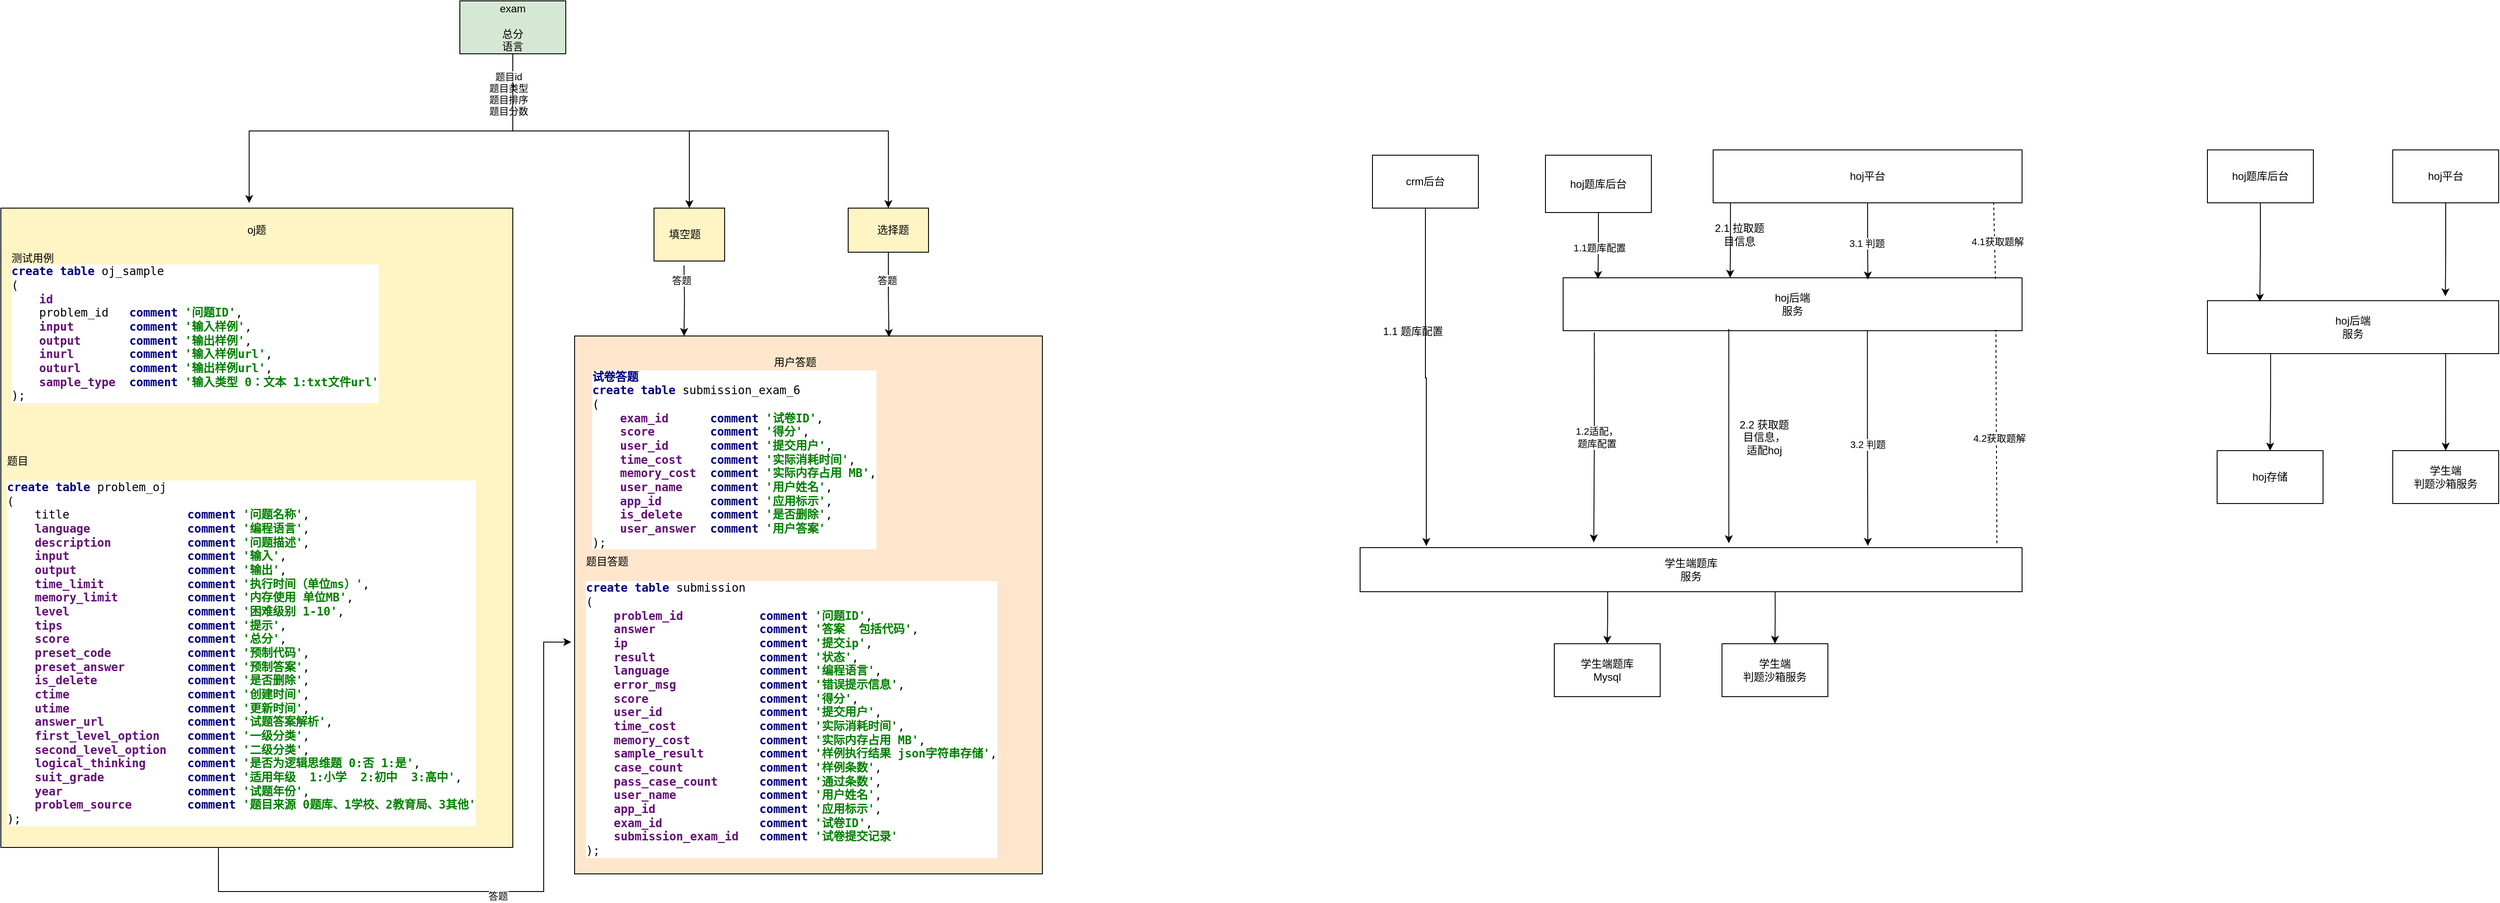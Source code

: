 <mxfile version="24.1.0" type="github">
  <diagram name="第 1 页" id="FuL7fIm7VwNtuR7pSenR">
    <mxGraphModel dx="1434" dy="1925" grid="1" gridSize="10" guides="1" tooltips="1" connect="1" arrows="1" fold="1" page="1" pageScale="1" pageWidth="827" pageHeight="1169" math="0" shadow="0">
      <root>
        <mxCell id="0" />
        <mxCell id="1" parent="0" />
        <mxCell id="yxHjGUX9_2zawr6rAn5c-2" value="" style="rounded=0;whiteSpace=wrap;html=1;fillColor=#FFF4C3;" parent="1" vertex="1">
          <mxGeometry x="1060" y="115" width="91" height="50" as="geometry" />
        </mxCell>
        <mxCell id="yxHjGUX9_2zawr6rAn5c-3" value="" style="rounded=0;whiteSpace=wrap;html=1;fillColor=#FFF4C3;" parent="1" vertex="1">
          <mxGeometry x="840" y="115" width="80" height="60" as="geometry" />
        </mxCell>
        <mxCell id="yxHjGUX9_2zawr6rAn5c-4" value="" style="rounded=0;whiteSpace=wrap;html=1;fillColor=#FFF4C3;" parent="1" vertex="1">
          <mxGeometry x="100" y="115" width="580" height="725" as="geometry" />
        </mxCell>
        <mxCell id="yxHjGUX9_2zawr6rAn5c-5" value="oj题" style="text;html=1;align=center;verticalAlign=middle;whiteSpace=wrap;rounded=0;" parent="1" vertex="1">
          <mxGeometry x="360" y="125" width="60" height="30" as="geometry" />
        </mxCell>
        <mxCell id="yxHjGUX9_2zawr6rAn5c-11" value="选择题" style="text;html=1;align=center;verticalAlign=middle;whiteSpace=wrap;rounded=0;" parent="1" vertex="1">
          <mxGeometry x="1081" y="125" width="60" height="30" as="geometry" />
        </mxCell>
        <mxCell id="yxHjGUX9_2zawr6rAn5c-12" value="填空题" style="text;html=1;align=center;verticalAlign=middle;whiteSpace=wrap;rounded=0;" parent="1" vertex="1">
          <mxGeometry x="840" y="130" width="70" height="30" as="geometry" />
        </mxCell>
        <mxCell id="yxHjGUX9_2zawr6rAn5c-22" style="edgeStyle=orthogonalEdgeStyle;rounded=0;orthogonalLoop=1;jettySize=auto;html=1;exitX=0.5;exitY=1;exitDx=0;exitDy=0;" parent="1" source="yxHjGUX9_2zawr6rAn5c-12" target="yxHjGUX9_2zawr6rAn5c-12" edge="1">
          <mxGeometry relative="1" as="geometry" />
        </mxCell>
        <mxCell id="yxHjGUX9_2zawr6rAn5c-23" value="测试用例&lt;div&gt;&lt;div style=&quot;background-color: rgb(255, 255, 255); font-family: &amp;quot;JetBrains Mono&amp;quot;, monospace; font-size: 9.8pt; white-space: pre;&quot;&gt;&lt;span style=&quot;color:#000080;font-weight:bold;&quot;&gt;create table &lt;/span&gt;oj_sample&lt;br&gt;(&lt;br&gt;    &lt;span style=&quot;color:#660e7a;font-weight:bold;&quot;&gt;id&lt;br&gt;&lt;/span&gt;&lt;span style=&quot;color:#660e7a;font-weight:bold;&quot;&gt;    &lt;/span&gt;problem_id   &lt;span style=&quot;color:#000080;font-weight:bold;&quot;&gt;comment &lt;/span&gt;&lt;span style=&quot;color:#008000;font-weight:bold;&quot;&gt;&#39;&lt;/span&gt;&lt;span style=&quot;color:#008000;font-weight:bold;font-family:&#39;Menlo-Regular&#39;,monospace;&quot;&gt;问题&lt;/span&gt;&lt;span style=&quot;color:#008000;font-weight:bold;&quot;&gt;ID&#39;&lt;/span&gt;,&lt;br&gt;    &lt;span style=&quot;color:#660e7a;font-weight:bold;&quot;&gt;input        &lt;/span&gt;&lt;span style=&quot;color:#000080;font-weight:bold;&quot;&gt;comment &lt;/span&gt;&lt;span style=&quot;color:#008000;font-weight:bold;&quot;&gt;&#39;&lt;/span&gt;&lt;span style=&quot;color:#008000;font-weight:bold;font-family:&#39;Menlo-Regular&#39;,monospace;&quot;&gt;输入样例&lt;/span&gt;&lt;span style=&quot;color:#008000;font-weight:bold;&quot;&gt;&#39;&lt;/span&gt;,&lt;br&gt;    &lt;span style=&quot;color:#660e7a;font-weight:bold;&quot;&gt;output       &lt;/span&gt;&lt;span style=&quot;color:#000080;font-weight:bold;&quot;&gt;comment &lt;/span&gt;&lt;span style=&quot;color:#008000;font-weight:bold;&quot;&gt;&#39;&lt;/span&gt;&lt;span style=&quot;color:#008000;font-weight:bold;font-family:&#39;Menlo-Regular&#39;,monospace;&quot;&gt;输出样例&lt;/span&gt;&lt;span style=&quot;color:#008000;font-weight:bold;&quot;&gt;&#39;&lt;/span&gt;,&lt;br&gt;    &lt;span style=&quot;color:#660e7a;font-weight:bold;&quot;&gt;inurl        &lt;/span&gt;&lt;span style=&quot;color:#000080;font-weight:bold;&quot;&gt;comment &lt;/span&gt;&lt;span style=&quot;color:#008000;font-weight:bold;&quot;&gt;&#39;&lt;/span&gt;&lt;span style=&quot;color:#008000;font-weight:bold;font-family:&#39;Menlo-Regular&#39;,monospace;&quot;&gt;输入样例&lt;/span&gt;&lt;span style=&quot;color:#008000;font-weight:bold;&quot;&gt;url&#39;&lt;/span&gt;,&lt;br&gt;    &lt;span style=&quot;color:#660e7a;font-weight:bold;&quot;&gt;outurl       &lt;/span&gt;&lt;span style=&quot;color:#000080;font-weight:bold;&quot;&gt;comment &lt;/span&gt;&lt;span style=&quot;color:#008000;font-weight:bold;&quot;&gt;&#39;&lt;/span&gt;&lt;span style=&quot;color:#008000;font-weight:bold;font-family:&#39;Menlo-Regular&#39;,monospace;&quot;&gt;输出样例&lt;/span&gt;&lt;span style=&quot;color:#008000;font-weight:bold;&quot;&gt;url&#39;&lt;/span&gt;,&lt;br&gt;    &lt;span style=&quot;color:#660e7a;font-weight:bold;&quot;&gt;sample_type  &lt;/span&gt;&lt;span style=&quot;color:#000080;font-weight:bold;&quot;&gt;comment &lt;/span&gt;&lt;span style=&quot;color:#008000;font-weight:bold;&quot;&gt;&#39;&lt;/span&gt;&lt;span style=&quot;color:#008000;font-weight:bold;font-family:&#39;Menlo-Regular&#39;,monospace;&quot;&gt;输入类型&lt;/span&gt;&lt;span style=&quot;color:#008000;font-weight:bold;&quot;&gt; 0&lt;/span&gt;&lt;span style=&quot;color:#008000;font-weight:bold;font-family:&#39;Menlo-Regular&#39;,monospace;&quot;&gt;：文本&lt;/span&gt;&lt;span style=&quot;color:#008000;font-weight:bold;&quot;&gt; 1:txt&lt;/span&gt;&lt;span style=&quot;color:#008000;font-weight:bold;font-family:&#39;Menlo-Regular&#39;,monospace;&quot;&gt;文件&lt;/span&gt;&lt;span style=&quot;color:#008000;font-weight:bold;&quot;&gt;url&#39;&lt;br&gt;&lt;/span&gt;);&lt;/div&gt;&lt;/div&gt;" style="text;html=1;align=left;verticalAlign=middle;whiteSpace=wrap;rounded=0;fillColor=#FFF4C3;" parent="1" vertex="1">
          <mxGeometry x="110" y="155" width="417.5" height="190" as="geometry" />
        </mxCell>
        <mxCell id="yxHjGUX9_2zawr6rAn5c-26" value="题目&lt;div&gt;&lt;br&gt;&lt;/div&gt;&lt;div&gt;&lt;div style=&quot;background-color: rgb(255, 255, 255); font-family: &amp;quot;JetBrains Mono&amp;quot;, monospace; font-size: 9.8pt; white-space: pre;&quot;&gt;&lt;span style=&quot;color:#000080;font-weight:bold;&quot;&gt;create table &lt;/span&gt;problem_oj&lt;br&gt;(&lt;br&gt;&lt;span style=&quot;color:#660e7a;font-weight:bold;&quot;&gt;    &lt;/span&gt;title                 &lt;span style=&quot;color:#000080;font-weight:bold;&quot;&gt;comment &lt;/span&gt;&lt;span style=&quot;color:#008000;font-weight:bold;&quot;&gt;&#39;&lt;/span&gt;&lt;span style=&quot;color:#008000;font-weight:bold;font-family:&#39;Menlo-Regular&#39;,monospace;&quot;&gt;问题名称&lt;/span&gt;&lt;span style=&quot;color:#008000;font-weight:bold;&quot;&gt;&#39;&lt;/span&gt;,&lt;br&gt;    &lt;span style=&quot;color:#660e7a;font-weight:bold;&quot;&gt;language              &lt;/span&gt;&lt;span style=&quot;color:#000080;font-weight:bold;&quot;&gt;comment &lt;/span&gt;&lt;span style=&quot;color:#008000;font-weight:bold;&quot;&gt;&#39;&lt;/span&gt;&lt;span style=&quot;color:#008000;font-weight:bold;font-family:&#39;Menlo-Regular&#39;,monospace;&quot;&gt;编程语言&lt;/span&gt;&lt;span style=&quot;color:#008000;font-weight:bold;&quot;&gt;&#39;&lt;/span&gt;,&lt;br&gt;    &lt;span style=&quot;color:#660e7a;font-weight:bold;&quot;&gt;description           &lt;/span&gt;&lt;span style=&quot;color:#000080;font-weight:bold;&quot;&gt;comment &lt;/span&gt;&lt;span style=&quot;color:#008000;font-weight:bold;&quot;&gt;&#39;&lt;/span&gt;&lt;span style=&quot;color:#008000;font-weight:bold;font-family:&#39;Menlo-Regular&#39;,monospace;&quot;&gt;问题描述&lt;/span&gt;&lt;span style=&quot;color:#008000;font-weight:bold;&quot;&gt;&#39;&lt;/span&gt;,&lt;br&gt;    &lt;span style=&quot;color:#660e7a;font-weight:bold;&quot;&gt;input                 &lt;/span&gt;&lt;span style=&quot;color:#000080;font-weight:bold;&quot;&gt;comment &lt;/span&gt;&lt;span style=&quot;color:#008000;font-weight:bold;&quot;&gt;&#39;&lt;/span&gt;&lt;span style=&quot;color:#008000;font-weight:bold;font-family:&#39;Menlo-Regular&#39;,monospace;&quot;&gt;输入&lt;/span&gt;&lt;span style=&quot;color:#008000;font-weight:bold;&quot;&gt;&#39;&lt;/span&gt;,&lt;br&gt;    &lt;span style=&quot;color:#660e7a;font-weight:bold;&quot;&gt;output                &lt;/span&gt;&lt;span style=&quot;color:#000080;font-weight:bold;&quot;&gt;comment &lt;/span&gt;&lt;span style=&quot;color:#008000;font-weight:bold;&quot;&gt;&#39;&lt;/span&gt;&lt;span style=&quot;color:#008000;font-weight:bold;font-family:&#39;Menlo-Regular&#39;,monospace;&quot;&gt;输出&lt;/span&gt;&lt;span style=&quot;color:#008000;font-weight:bold;&quot;&gt;&#39;&lt;/span&gt;,&lt;br&gt;    &lt;span style=&quot;color:#660e7a;font-weight:bold;&quot;&gt;time_limit            &lt;/span&gt;&lt;span style=&quot;color:#000080;font-weight:bold;&quot;&gt;comment &lt;/span&gt;&lt;span style=&quot;color:#008000;font-weight:bold;&quot;&gt;&#39;&lt;/span&gt;&lt;span style=&quot;color:#008000;font-weight:bold;font-family:&#39;Menlo-Regular&#39;,monospace;&quot;&gt;执行时间（单位&lt;/span&gt;&lt;span style=&quot;color:#008000;font-weight:bold;&quot;&gt;ms&lt;/span&gt;&lt;span style=&quot;color:#008000;font-weight:bold;font-family:&#39;Menlo-Regular&#39;,monospace;&quot;&gt;）&lt;/span&gt;&lt;span style=&quot;color:#008000;font-weight:bold;&quot;&gt;&#39;&lt;/span&gt;,&lt;br&gt;    &lt;span style=&quot;color:#660e7a;font-weight:bold;&quot;&gt;memory_limit          &lt;/span&gt;&lt;span style=&quot;color:#000080;font-weight:bold;&quot;&gt;comment &lt;/span&gt;&lt;span style=&quot;color:#008000;font-weight:bold;&quot;&gt;&#39;&lt;/span&gt;&lt;span style=&quot;color:#008000;font-weight:bold;font-family:&#39;Menlo-Regular&#39;,monospace;&quot;&gt;内存使用 单位&lt;/span&gt;&lt;span style=&quot;color:#008000;font-weight:bold;&quot;&gt;MB&#39;&lt;/span&gt;,&lt;br&gt;    &lt;span style=&quot;color:#660e7a;font-weight:bold;&quot;&gt;level                 &lt;/span&gt;&lt;span style=&quot;color:#000080;font-weight:bold;&quot;&gt;comment &lt;/span&gt;&lt;span style=&quot;color:#008000;font-weight:bold;&quot;&gt;&#39;&lt;/span&gt;&lt;span style=&quot;color:#008000;font-weight:bold;font-family:&#39;Menlo-Regular&#39;,monospace;&quot;&gt;困难级别&lt;/span&gt;&lt;span style=&quot;color:#008000;font-weight:bold;&quot;&gt; 1-10&#39;&lt;/span&gt;,&lt;br&gt;    &lt;span style=&quot;color:#660e7a;font-weight:bold;&quot;&gt;tips                  &lt;/span&gt;&lt;span style=&quot;color:#000080;font-weight:bold;&quot;&gt;comment &lt;/span&gt;&lt;span style=&quot;color:#008000;font-weight:bold;&quot;&gt;&#39;&lt;/span&gt;&lt;span style=&quot;color:#008000;font-weight:bold;font-family:&#39;Menlo-Regular&#39;,monospace;&quot;&gt;提示&lt;/span&gt;&lt;span style=&quot;color:#008000;font-weight:bold;&quot;&gt;&#39;&lt;/span&gt;,&lt;br&gt;    &lt;span style=&quot;color:#660e7a;font-weight:bold;&quot;&gt;score                 &lt;/span&gt;&lt;span style=&quot;color:#000080;font-weight:bold;&quot;&gt;comment &lt;/span&gt;&lt;span style=&quot;color:#008000;font-weight:bold;&quot;&gt;&#39;&lt;/span&gt;&lt;span style=&quot;color:#008000;font-weight:bold;font-family:&#39;Menlo-Regular&#39;,monospace;&quot;&gt;总分&lt;/span&gt;&lt;span style=&quot;color:#008000;font-weight:bold;&quot;&gt;&#39;&lt;/span&gt;,&lt;br&gt;    &lt;span style=&quot;color:#660e7a;font-weight:bold;&quot;&gt;preset_code           &lt;/span&gt;&lt;span style=&quot;color:#000080;font-weight:bold;&quot;&gt;comment &lt;/span&gt;&lt;span style=&quot;color:#008000;font-weight:bold;&quot;&gt;&#39;&lt;/span&gt;&lt;span style=&quot;color:#008000;font-weight:bold;font-family:&#39;Menlo-Regular&#39;,monospace;&quot;&gt;预制代码&lt;/span&gt;&lt;span style=&quot;color:#008000;font-weight:bold;&quot;&gt;&#39;&lt;/span&gt;,&lt;br&gt;    &lt;span style=&quot;color:#660e7a;font-weight:bold;&quot;&gt;preset_answer         &lt;/span&gt;&lt;span style=&quot;color:#000080;font-weight:bold;&quot;&gt;comment &lt;/span&gt;&lt;span style=&quot;color:#008000;font-weight:bold;&quot;&gt;&#39;&lt;/span&gt;&lt;span style=&quot;color:#008000;font-weight:bold;font-family:&#39;Menlo-Regular&#39;,monospace;&quot;&gt;预制答案&lt;/span&gt;&lt;span style=&quot;color:#008000;font-weight:bold;&quot;&gt;&#39;&lt;/span&gt;,&lt;br&gt;    &lt;span style=&quot;color:#660e7a;font-weight:bold;&quot;&gt;is_delete             &lt;/span&gt;&lt;span style=&quot;color:#000080;font-weight:bold;&quot;&gt;comment &lt;/span&gt;&lt;span style=&quot;color:#008000;font-weight:bold;&quot;&gt;&#39;&lt;/span&gt;&lt;span style=&quot;color:#008000;font-weight:bold;font-family:&#39;Menlo-Regular&#39;,monospace;&quot;&gt;是否删除&lt;/span&gt;&lt;span style=&quot;color:#008000;font-weight:bold;&quot;&gt;&#39;&lt;/span&gt;,&lt;br&gt;    &lt;span style=&quot;color:#660e7a;font-weight:bold;&quot;&gt;ctime                 &lt;/span&gt;&lt;span style=&quot;color:#000080;font-weight:bold;&quot;&gt;comment &lt;/span&gt;&lt;span style=&quot;color:#008000;font-weight:bold;&quot;&gt;&#39;&lt;/span&gt;&lt;span style=&quot;color:#008000;font-weight:bold;font-family:&#39;Menlo-Regular&#39;,monospace;&quot;&gt;创建时间&lt;/span&gt;&lt;span style=&quot;color:#008000;font-weight:bold;&quot;&gt;&#39;&lt;/span&gt;,&lt;br&gt;    &lt;span style=&quot;color:#660e7a;font-weight:bold;&quot;&gt;utime                 &lt;/span&gt;&lt;span style=&quot;color:#000080;font-weight:bold;&quot;&gt;comment &lt;/span&gt;&lt;span style=&quot;color:#008000;font-weight:bold;&quot;&gt;&#39;&lt;/span&gt;&lt;span style=&quot;color:#008000;font-weight:bold;font-family:&#39;Menlo-Regular&#39;,monospace;&quot;&gt;更新时间&lt;/span&gt;&lt;span style=&quot;color:#008000;font-weight:bold;&quot;&gt;&#39;&lt;/span&gt;,&lt;br&gt;    &lt;span style=&quot;color:#660e7a;font-weight:bold;&quot;&gt;answer_url            &lt;/span&gt;&lt;span style=&quot;color:#000080;font-weight:bold;&quot;&gt;comment &lt;/span&gt;&lt;span style=&quot;color:#008000;font-weight:bold;&quot;&gt;&#39;&lt;/span&gt;&lt;span style=&quot;color:#008000;font-weight:bold;font-family:&#39;Menlo-Regular&#39;,monospace;&quot;&gt;试题答案解析&lt;/span&gt;&lt;span style=&quot;color:#008000;font-weight:bold;&quot;&gt;&#39;&lt;/span&gt;,&lt;br&gt;    &lt;span style=&quot;color:#660e7a;font-weight:bold;&quot;&gt;first_level_option    &lt;/span&gt;&lt;span style=&quot;color:#000080;font-weight:bold;&quot;&gt;comment &lt;/span&gt;&lt;span style=&quot;color:#008000;font-weight:bold;&quot;&gt;&#39;&lt;/span&gt;&lt;span style=&quot;color:#008000;font-weight:bold;font-family:&#39;Menlo-Regular&#39;,monospace;&quot;&gt;一级分类&lt;/span&gt;&lt;span style=&quot;color:#008000;font-weight:bold;&quot;&gt;&#39;&lt;/span&gt;,&lt;br&gt;    &lt;span style=&quot;color:#660e7a;font-weight:bold;&quot;&gt;second_level_option   &lt;/span&gt;&lt;span style=&quot;color:#000080;font-weight:bold;&quot;&gt;comment &lt;/span&gt;&lt;span style=&quot;color:#008000;font-weight:bold;&quot;&gt;&#39;&lt;/span&gt;&lt;span style=&quot;color:#008000;font-weight:bold;font-family:&#39;Menlo-Regular&#39;,monospace;&quot;&gt;二级分类&lt;/span&gt;&lt;span style=&quot;color:#008000;font-weight:bold;&quot;&gt;&#39;&lt;/span&gt;,&lt;br&gt;    &lt;span style=&quot;color:#660e7a;font-weight:bold;&quot;&gt;logical_thinking      &lt;/span&gt;&lt;span style=&quot;color:#000080;font-weight:bold;&quot;&gt;comment &lt;/span&gt;&lt;span style=&quot;color:#008000;font-weight:bold;&quot;&gt;&#39;&lt;/span&gt;&lt;span style=&quot;color:#008000;font-weight:bold;font-family:&#39;Menlo-Regular&#39;,monospace;&quot;&gt;是否为逻辑思维题&lt;/span&gt;&lt;span style=&quot;color:#008000;font-weight:bold;&quot;&gt; 0:&lt;/span&gt;&lt;span style=&quot;color:#008000;font-weight:bold;font-family:&#39;Menlo-Regular&#39;,monospace;&quot;&gt;否&lt;/span&gt;&lt;span style=&quot;color:#008000;font-weight:bold;&quot;&gt; 1:&lt;/span&gt;&lt;span style=&quot;color:#008000;font-weight:bold;font-family:&#39;Menlo-Regular&#39;,monospace;&quot;&gt;是&lt;/span&gt;&lt;span style=&quot;color:#008000;font-weight:bold;&quot;&gt;&#39;&lt;/span&gt;,&lt;br&gt;    &lt;span style=&quot;color:#660e7a;font-weight:bold;&quot;&gt;suit_grade            &lt;/span&gt;&lt;span style=&quot;color:#000080;font-weight:bold;&quot;&gt;comment &lt;/span&gt;&lt;span style=&quot;color:#008000;font-weight:bold;&quot;&gt;&#39;&lt;/span&gt;&lt;span style=&quot;color:#008000;font-weight:bold;font-family:&#39;Menlo-Regular&#39;,monospace;&quot;&gt;适用年级&lt;/span&gt;&lt;span style=&quot;color:#008000;font-weight:bold;&quot;&gt;  1:&lt;/span&gt;&lt;span style=&quot;color:#008000;font-weight:bold;font-family:&#39;Menlo-Regular&#39;,monospace;&quot;&gt;小学&lt;/span&gt;&lt;span style=&quot;color:#008000;font-weight:bold;&quot;&gt;  2:&lt;/span&gt;&lt;span style=&quot;color:#008000;font-weight:bold;font-family:&#39;Menlo-Regular&#39;,monospace;&quot;&gt;初中&lt;/span&gt;&lt;span style=&quot;color:#008000;font-weight:bold;&quot;&gt;  3:&lt;/span&gt;&lt;span style=&quot;color:#008000;font-weight:bold;font-family:&#39;Menlo-Regular&#39;,monospace;&quot;&gt;高中&lt;/span&gt;&lt;span style=&quot;color:#008000;font-weight:bold;&quot;&gt;&#39;&lt;/span&gt;,&lt;br&gt;    &lt;span style=&quot;color:#660e7a;font-weight:bold;&quot;&gt;year                  &lt;/span&gt;&lt;span style=&quot;color:#000080;font-weight:bold;&quot;&gt;comment &lt;/span&gt;&lt;span style=&quot;color:#008000;font-weight:bold;&quot;&gt;&#39;&lt;/span&gt;&lt;span style=&quot;color:#008000;font-weight:bold;font-family:&#39;Menlo-Regular&#39;,monospace;&quot;&gt;试题年份&lt;/span&gt;&lt;span style=&quot;color:#008000;font-weight:bold;&quot;&gt;&#39;&lt;/span&gt;,&lt;br&gt;    &lt;span style=&quot;color:#660e7a;font-weight:bold;&quot;&gt;problem_source        &lt;/span&gt;&lt;span style=&quot;color:#000080;font-weight:bold;&quot;&gt;comment &lt;/span&gt;&lt;span style=&quot;color:#008000;font-weight:bold;&quot;&gt;&#39;&lt;/span&gt;&lt;span style=&quot;color:#008000;font-weight:bold;font-family:&#39;Menlo-Regular&#39;,monospace;&quot;&gt;题目来源&lt;/span&gt;&lt;span style=&quot;color:#008000;font-weight:bold;&quot;&gt; 0&lt;/span&gt;&lt;span style=&quot;color:#008000;font-weight:bold;font-family:&#39;Menlo-Regular&#39;,monospace;&quot;&gt;题库、&lt;/span&gt;&lt;span style=&quot;color:#008000;font-weight:bold;&quot;&gt;1&lt;/span&gt;&lt;span style=&quot;color:#008000;font-weight:bold;font-family:&#39;Menlo-Regular&#39;,monospace;&quot;&gt;学校、&lt;/span&gt;&lt;span style=&quot;color:#008000;font-weight:bold;&quot;&gt;2&lt;/span&gt;&lt;span style=&quot;color:#008000;font-weight:bold;font-family:&#39;Menlo-Regular&#39;,monospace;&quot;&gt;教育局、&lt;/span&gt;&lt;span style=&quot;color:#008000;font-weight:bold;&quot;&gt;3&lt;/span&gt;&lt;span style=&quot;color:#008000;font-weight:bold;font-family:&#39;Menlo-Regular&#39;,monospace;&quot;&gt;其他&lt;/span&gt;&lt;span style=&quot;color:#008000;font-weight:bold;&quot;&gt;&#39;&lt;br&gt;&lt;/span&gt;);&lt;/div&gt;&lt;/div&gt;" style="text;html=1;align=left;verticalAlign=middle;whiteSpace=wrap;rounded=0;fillColor=#FFF4C3;" parent="1" vertex="1">
          <mxGeometry x="105" y="400" width="570" height="410" as="geometry" />
        </mxCell>
        <mxCell id="yxHjGUX9_2zawr6rAn5c-33" style="rounded=0;orthogonalLoop=1;jettySize=auto;html=1;exitX=0.5;exitY=1;exitDx=0;exitDy=0;entryX=0.5;entryY=0;entryDx=0;entryDy=0;edgeStyle=orthogonalEdgeStyle;" parent="1" source="yxHjGUX9_2zawr6rAn5c-31" target="yxHjGUX9_2zawr6rAn5c-3" edge="1">
          <mxGeometry relative="1" as="geometry" />
        </mxCell>
        <mxCell id="yxHjGUX9_2zawr6rAn5c-34" style="edgeStyle=orthogonalEdgeStyle;rounded=0;orthogonalLoop=1;jettySize=auto;html=1;exitX=0.5;exitY=1;exitDx=0;exitDy=0;" parent="1" source="yxHjGUX9_2zawr6rAn5c-31" target="yxHjGUX9_2zawr6rAn5c-2" edge="1">
          <mxGeometry relative="1" as="geometry" />
        </mxCell>
        <mxCell id="yxHjGUX9_2zawr6rAn5c-41" style="edgeStyle=orthogonalEdgeStyle;rounded=0;orthogonalLoop=1;jettySize=auto;html=1;exitX=0.5;exitY=1;exitDx=0;exitDy=0;entryX=0.485;entryY=-0.008;entryDx=0;entryDy=0;entryPerimeter=0;" parent="1" source="yxHjGUX9_2zawr6rAn5c-31" target="yxHjGUX9_2zawr6rAn5c-4" edge="1">
          <mxGeometry relative="1" as="geometry" />
        </mxCell>
        <mxCell id="yxHjGUX9_2zawr6rAn5c-31" value="exam&lt;div style=&quot;border-color: var(--border-color);&quot;&gt;&lt;br style=&quot;border-color: var(--border-color);&quot;&gt;&lt;/div&gt;&lt;div style=&quot;border-color: var(--border-color);&quot;&gt;总分&lt;/div&gt;&lt;div style=&quot;border-color: var(--border-color);&quot;&gt;语言&lt;/div&gt;" style="rounded=0;whiteSpace=wrap;html=1;fillColor=#D5E8D4;" parent="1" vertex="1">
          <mxGeometry x="620" y="-120" width="120" height="60" as="geometry" />
        </mxCell>
        <mxCell id="yxHjGUX9_2zawr6rAn5c-44" value="&lt;span style=&quot;font-size: 11px; background-color: rgb(255, 255, 255);&quot;&gt;题目id&lt;/span&gt;&lt;div style=&quot;border-color: var(--border-color); font-size: 11px;&quot;&gt;题目类型&lt;/div&gt;&lt;div style=&quot;border-color: var(--border-color); font-size: 11px;&quot;&gt;题目排序&lt;br style=&quot;border-color: var(--border-color);&quot;&gt;&lt;div style=&quot;border-color: var(--border-color);&quot;&gt;题目分数&lt;/div&gt;&lt;/div&gt;" style="text;html=1;align=center;verticalAlign=middle;resizable=0;points=[];autosize=1;strokeColor=none;fillColor=none;" parent="1" vertex="1">
          <mxGeometry x="640" y="-50" width="70" height="70" as="geometry" />
        </mxCell>
        <mxCell id="yxHjGUX9_2zawr6rAn5c-49" value="" style="rounded=0;whiteSpace=wrap;html=1;fillColor=#FFE6CC;" parent="1" vertex="1">
          <mxGeometry x="750" y="260" width="530" height="610" as="geometry" />
        </mxCell>
        <mxCell id="yxHjGUX9_2zawr6rAn5c-50" value="用户答题" style="text;html=1;align=center;verticalAlign=middle;whiteSpace=wrap;rounded=0;" parent="1" vertex="1">
          <mxGeometry x="970" y="275" width="60" height="30" as="geometry" />
        </mxCell>
        <mxCell id="yxHjGUX9_2zawr6rAn5c-51" value="&lt;div style=&quot;border-color: var(--border-color); text-align: left; white-space: pre; background-color: rgb(255, 255, 255); font-family: &amp;quot;JetBrains Mono&amp;quot;, monospace; font-size: 9.8pt;&quot;&gt;&lt;span style=&quot;border-color: var(--border-color); color: rgb(0, 0, 128); font-weight: bold;&quot;&gt;试卷答题&lt;/span&gt;&lt;/div&gt;&lt;div style=&quot;border-color: var(--border-color); text-align: left; white-space: pre; background-color: rgb(255, 255, 255); font-family: &amp;quot;JetBrains Mono&amp;quot;, monospace; font-size: 9.8pt;&quot;&gt;&lt;span style=&quot;border-color: var(--border-color); color: rgb(0, 0, 128); font-weight: bold;&quot;&gt;create table &lt;/span&gt;submission_exam_6&lt;br style=&quot;border-color: var(--border-color);&quot;&gt;(&lt;br style=&quot;border-color: var(--border-color);&quot;&gt;    &lt;span style=&quot;border-color: var(--border-color); color: rgb(102, 14, 122); font-weight: bold;&quot;&gt;exam_id      &lt;/span&gt;&lt;span style=&quot;border-color: var(--border-color); color: rgb(0, 0, 128); font-weight: bold;&quot;&gt;comment &lt;/span&gt;&lt;span style=&quot;border-color: var(--border-color); color: rgb(0, 128, 0); font-weight: bold;&quot;&gt;&#39;&lt;/span&gt;&lt;span style=&quot;border-color: var(--border-color); color: rgb(0, 128, 0); font-weight: bold; font-family: Menlo-Regular, monospace;&quot;&gt;试卷&lt;/span&gt;&lt;span style=&quot;border-color: var(--border-color); color: rgb(0, 128, 0); font-weight: bold;&quot;&gt;ID&#39;&lt;/span&gt;,&lt;br style=&quot;border-color: var(--border-color);&quot;&gt;    &lt;span style=&quot;border-color: var(--border-color); color: rgb(102, 14, 122); font-weight: bold;&quot;&gt;score        &lt;/span&gt;&lt;span style=&quot;border-color: var(--border-color); color: rgb(0, 0, 128); font-weight: bold;&quot;&gt;comment &lt;/span&gt;&lt;span style=&quot;border-color: var(--border-color); color: rgb(0, 128, 0); font-weight: bold;&quot;&gt;&#39;&lt;/span&gt;&lt;span style=&quot;border-color: var(--border-color); color: rgb(0, 128, 0); font-weight: bold; font-family: Menlo-Regular, monospace;&quot;&gt;得分&lt;/span&gt;&lt;span style=&quot;border-color: var(--border-color); color: rgb(0, 128, 0); font-weight: bold;&quot;&gt;&#39;&lt;/span&gt;,&lt;br style=&quot;border-color: var(--border-color);&quot;&gt;    &lt;span style=&quot;border-color: var(--border-color); color: rgb(102, 14, 122); font-weight: bold;&quot;&gt;user_id      &lt;/span&gt;&lt;span style=&quot;border-color: var(--border-color); color: rgb(0, 0, 128); font-weight: bold;&quot;&gt;comment &lt;/span&gt;&lt;span style=&quot;border-color: var(--border-color); color: rgb(0, 128, 0); font-weight: bold;&quot;&gt;&#39;&lt;/span&gt;&lt;span style=&quot;border-color: var(--border-color); color: rgb(0, 128, 0); font-weight: bold; font-family: Menlo-Regular, monospace;&quot;&gt;提交用户&lt;/span&gt;&lt;span style=&quot;border-color: var(--border-color); color: rgb(0, 128, 0); font-weight: bold;&quot;&gt;&#39;&lt;/span&gt;,&lt;br style=&quot;border-color: var(--border-color);&quot;&gt;    &lt;span style=&quot;border-color: var(--border-color); color: rgb(102, 14, 122); font-weight: bold;&quot;&gt;time_cost    &lt;/span&gt;&lt;span style=&quot;border-color: var(--border-color); color: rgb(0, 0, 128); font-weight: bold;&quot;&gt;comment &lt;/span&gt;&lt;span style=&quot;border-color: var(--border-color); color: rgb(0, 128, 0); font-weight: bold;&quot;&gt;&#39;&lt;/span&gt;&lt;span style=&quot;border-color: var(--border-color); color: rgb(0, 128, 0); font-weight: bold; font-family: Menlo-Regular, monospace;&quot;&gt;实际消耗时间&lt;/span&gt;&lt;span style=&quot;border-color: var(--border-color); color: rgb(0, 128, 0); font-weight: bold;&quot;&gt;&#39;&lt;/span&gt;,&lt;br style=&quot;border-color: var(--border-color);&quot;&gt;    &lt;span style=&quot;border-color: var(--border-color); color: rgb(102, 14, 122); font-weight: bold;&quot;&gt;memory_cost  &lt;/span&gt;&lt;span style=&quot;border-color: var(--border-color); color: rgb(0, 0, 128); font-weight: bold;&quot;&gt;comment &lt;/span&gt;&lt;span style=&quot;border-color: var(--border-color); color: rgb(0, 128, 0); font-weight: bold;&quot;&gt;&#39;&lt;/span&gt;&lt;span style=&quot;border-color: var(--border-color); color: rgb(0, 128, 0); font-weight: bold; font-family: Menlo-Regular, monospace;&quot;&gt;实际内存占用&lt;/span&gt;&lt;span style=&quot;border-color: var(--border-color); color: rgb(0, 128, 0); font-weight: bold;&quot;&gt; MB&#39;&lt;/span&gt;,&lt;br style=&quot;border-color: var(--border-color);&quot;&gt;    &lt;span style=&quot;border-color: var(--border-color); color: rgb(102, 14, 122); font-weight: bold;&quot;&gt;user_name    &lt;/span&gt;&lt;span style=&quot;border-color: var(--border-color); color: rgb(0, 0, 128); font-weight: bold;&quot;&gt;comment &lt;/span&gt;&lt;span style=&quot;border-color: var(--border-color); color: rgb(0, 128, 0); font-weight: bold;&quot;&gt;&#39;&lt;/span&gt;&lt;span style=&quot;border-color: var(--border-color); color: rgb(0, 128, 0); font-weight: bold; font-family: Menlo-Regular, monospace;&quot;&gt;用户姓名&lt;/span&gt;&lt;span style=&quot;border-color: var(--border-color); color: rgb(0, 128, 0); font-weight: bold;&quot;&gt;&#39;&lt;/span&gt;,&lt;br style=&quot;border-color: var(--border-color);&quot;&gt;    &lt;span style=&quot;border-color: var(--border-color); color: rgb(102, 14, 122); font-weight: bold;&quot;&gt;app_id       &lt;/span&gt;&lt;span style=&quot;border-color: var(--border-color); color: rgb(0, 0, 128); font-weight: bold;&quot;&gt;comment &lt;/span&gt;&lt;span style=&quot;border-color: var(--border-color); color: rgb(0, 128, 0); font-weight: bold;&quot;&gt;&#39;&lt;/span&gt;&lt;span style=&quot;border-color: var(--border-color); color: rgb(0, 128, 0); font-weight: bold; font-family: Menlo-Regular, monospace;&quot;&gt;应用标示&lt;/span&gt;&lt;span style=&quot;border-color: var(--border-color); color: rgb(0, 128, 0); font-weight: bold;&quot;&gt;&#39;&lt;/span&gt;,&lt;br style=&quot;border-color: var(--border-color);&quot;&gt;    &lt;span style=&quot;border-color: var(--border-color); color: rgb(102, 14, 122); font-weight: bold;&quot;&gt;is_delete    &lt;/span&gt;&lt;span style=&quot;border-color: var(--border-color); color: rgb(0, 0, 128); font-weight: bold;&quot;&gt;comment &lt;/span&gt;&lt;span style=&quot;border-color: var(--border-color); color: rgb(0, 128, 0); font-weight: bold;&quot;&gt;&#39;&lt;/span&gt;&lt;span style=&quot;border-color: var(--border-color); color: rgb(0, 128, 0); font-weight: bold; font-family: Menlo-Regular, monospace;&quot;&gt;是否删除&lt;/span&gt;&lt;span style=&quot;border-color: var(--border-color); color: rgb(0, 128, 0); font-weight: bold;&quot;&gt;&#39;&lt;/span&gt;,&lt;br style=&quot;border-color: var(--border-color);&quot;&gt;    &lt;span style=&quot;border-color: var(--border-color); color: rgb(102, 14, 122); font-weight: bold;&quot;&gt;user_answer  &lt;/span&gt;&lt;span style=&quot;border-color: var(--border-color); color: rgb(0, 0, 128); font-weight: bold;&quot;&gt;comment &lt;/span&gt;&lt;span style=&quot;border-color: var(--border-color); color: rgb(0, 128, 0); font-weight: bold;&quot;&gt;&#39;&lt;/span&gt;&lt;span style=&quot;border-color: var(--border-color); color: rgb(0, 128, 0); font-weight: bold; font-family: Menlo-Regular, monospace;&quot;&gt;用户答案&lt;/span&gt;&lt;span style=&quot;border-color: var(--border-color); color: rgb(0, 128, 0); font-weight: bold;&quot;&gt;&#39;&lt;br style=&quot;border-color: var(--border-color);&quot;&gt;&lt;/span&gt;);&lt;/div&gt;" style="text;html=1;align=center;verticalAlign=middle;whiteSpace=wrap;rounded=0;" parent="1" vertex="1">
          <mxGeometry x="761" y="290" width="340" height="220" as="geometry" />
        </mxCell>
        <mxCell id="yxHjGUX9_2zawr6rAn5c-52" value="&lt;span style=&quot;text-wrap: nowrap;&quot;&gt;题目答题&lt;/span&gt;&lt;div style=&quot;border-color: var(--border-color); text-wrap: nowrap;&quot;&gt;&lt;br style=&quot;border-color: var(--border-color);&quot;&gt;&lt;/div&gt;&lt;div style=&quot;border-color: var(--border-color); text-wrap: nowrap;&quot;&gt;&lt;div style=&quot;border-color: var(--border-color); background-color: rgb(255, 255, 255); font-family: &amp;quot;JetBrains Mono&amp;quot;, monospace; font-size: 9.8pt; white-space-collapse: preserve;&quot;&gt;&lt;span style=&quot;border-color: var(--border-color); color: rgb(0, 0, 128); font-weight: bold;&quot;&gt;create table &lt;/span&gt;submission&lt;br style=&quot;border-color: var(--border-color);&quot;&gt;(&lt;br style=&quot;border-color: var(--border-color);&quot;&gt;    &lt;span style=&quot;border-color: var(--border-color); color: rgb(102, 14, 122); font-weight: bold;&quot;&gt;problem_id           &lt;/span&gt;&lt;span style=&quot;border-color: var(--border-color); color: rgb(0, 0, 128); font-weight: bold;&quot;&gt;comment &lt;/span&gt;&lt;span style=&quot;border-color: var(--border-color); color: rgb(0, 128, 0); font-weight: bold;&quot;&gt;&#39;&lt;/span&gt;&lt;span style=&quot;border-color: var(--border-color); color: rgb(0, 128, 0); font-weight: bold; font-family: Menlo-Regular, monospace;&quot;&gt;问题&lt;/span&gt;&lt;span style=&quot;border-color: var(--border-color); color: rgb(0, 128, 0); font-weight: bold;&quot;&gt;ID&#39;&lt;/span&gt;,&lt;br style=&quot;border-color: var(--border-color);&quot;&gt;    &lt;span style=&quot;border-color: var(--border-color); color: rgb(102, 14, 122); font-weight: bold;&quot;&gt;answer               &lt;/span&gt;&lt;span style=&quot;border-color: var(--border-color); color: rgb(0, 0, 128); font-weight: bold;&quot;&gt;comment &lt;/span&gt;&lt;span style=&quot;border-color: var(--border-color); color: rgb(0, 128, 0); font-weight: bold;&quot;&gt;&#39;&lt;/span&gt;&lt;span style=&quot;border-color: var(--border-color); color: rgb(0, 128, 0); font-weight: bold; font-family: Menlo-Regular, monospace;&quot;&gt;答案  包括代码&lt;/span&gt;&lt;span style=&quot;border-color: var(--border-color); color: rgb(0, 128, 0); font-weight: bold;&quot;&gt;&#39;&lt;/span&gt;,&lt;br style=&quot;border-color: var(--border-color);&quot;&gt;    &lt;span style=&quot;border-color: var(--border-color); color: rgb(102, 14, 122); font-weight: bold;&quot;&gt;ip                   &lt;/span&gt;&lt;span style=&quot;border-color: var(--border-color); color: rgb(0, 0, 128); font-weight: bold;&quot;&gt;comment &lt;/span&gt;&lt;span style=&quot;border-color: var(--border-color); color: rgb(0, 128, 0); font-weight: bold;&quot;&gt;&#39;&lt;/span&gt;&lt;span style=&quot;border-color: var(--border-color); color: rgb(0, 128, 0); font-weight: bold; font-family: Menlo-Regular, monospace;&quot;&gt;提交&lt;/span&gt;&lt;span style=&quot;border-color: var(--border-color); color: rgb(0, 128, 0); font-weight: bold;&quot;&gt;ip&#39;&lt;/span&gt;,&lt;br style=&quot;border-color: var(--border-color);&quot;&gt;    &lt;span style=&quot;border-color: var(--border-color); color: rgb(102, 14, 122); font-weight: bold;&quot;&gt;result               &lt;/span&gt;&lt;span style=&quot;border-color: var(--border-color); color: rgb(0, 0, 128); font-weight: bold;&quot;&gt;comment &lt;/span&gt;&lt;span style=&quot;border-color: var(--border-color); color: rgb(0, 128, 0); font-weight: bold;&quot;&gt;&#39;&lt;/span&gt;&lt;span style=&quot;border-color: var(--border-color); color: rgb(0, 128, 0); font-weight: bold; font-family: Menlo-Regular, monospace;&quot;&gt;状态&lt;/span&gt;&lt;span style=&quot;border-color: var(--border-color); color: rgb(0, 128, 0); font-weight: bold;&quot;&gt;&#39;&lt;/span&gt;,&lt;br style=&quot;border-color: var(--border-color);&quot;&gt;    &lt;span style=&quot;border-color: var(--border-color); color: rgb(102, 14, 122); font-weight: bold;&quot;&gt;language             &lt;/span&gt;&lt;span style=&quot;border-color: var(--border-color); color: rgb(0, 0, 128); font-weight: bold;&quot;&gt;comment &lt;/span&gt;&lt;span style=&quot;border-color: var(--border-color); color: rgb(0, 128, 0); font-weight: bold;&quot;&gt;&#39;&lt;/span&gt;&lt;span style=&quot;border-color: var(--border-color); color: rgb(0, 128, 0); font-weight: bold; font-family: Menlo-Regular, monospace;&quot;&gt;编程语言&lt;/span&gt;&lt;span style=&quot;border-color: var(--border-color); color: rgb(0, 128, 0); font-weight: bold;&quot;&gt;&#39;&lt;/span&gt;,&lt;br style=&quot;border-color: var(--border-color);&quot;&gt;    &lt;span style=&quot;border-color: var(--border-color); color: rgb(102, 14, 122); font-weight: bold;&quot;&gt;error_msg            &lt;/span&gt;&lt;span style=&quot;border-color: var(--border-color); color: rgb(0, 0, 128); font-weight: bold;&quot;&gt;comment &lt;/span&gt;&lt;span style=&quot;border-color: var(--border-color); color: rgb(0, 128, 0); font-weight: bold;&quot;&gt;&#39;&lt;/span&gt;&lt;span style=&quot;border-color: var(--border-color); color: rgb(0, 128, 0); font-weight: bold; font-family: Menlo-Regular, monospace;&quot;&gt;错误提示信息&lt;/span&gt;&lt;span style=&quot;border-color: var(--border-color); color: rgb(0, 128, 0); font-weight: bold;&quot;&gt;&#39;&lt;/span&gt;,&lt;br style=&quot;border-color: var(--border-color);&quot;&gt;    &lt;span style=&quot;border-color: var(--border-color); color: rgb(102, 14, 122); font-weight: bold;&quot;&gt;score                &lt;/span&gt;&lt;span style=&quot;border-color: var(--border-color); color: rgb(0, 0, 128); font-weight: bold;&quot;&gt;comment &lt;/span&gt;&lt;span style=&quot;border-color: var(--border-color); color: rgb(0, 128, 0); font-weight: bold;&quot;&gt;&#39;&lt;/span&gt;&lt;span style=&quot;border-color: var(--border-color); color: rgb(0, 128, 0); font-weight: bold; font-family: Menlo-Regular, monospace;&quot;&gt;得分&lt;/span&gt;&lt;span style=&quot;border-color: var(--border-color); color: rgb(0, 128, 0); font-weight: bold;&quot;&gt;&#39;&lt;/span&gt;,&lt;br style=&quot;border-color: var(--border-color);&quot;&gt;    &lt;span style=&quot;border-color: var(--border-color); color: rgb(102, 14, 122); font-weight: bold;&quot;&gt;user_id              &lt;/span&gt;&lt;span style=&quot;border-color: var(--border-color); color: rgb(0, 0, 128); font-weight: bold;&quot;&gt;comment &lt;/span&gt;&lt;span style=&quot;border-color: var(--border-color); color: rgb(0, 128, 0); font-weight: bold;&quot;&gt;&#39;&lt;/span&gt;&lt;span style=&quot;border-color: var(--border-color); color: rgb(0, 128, 0); font-weight: bold; font-family: Menlo-Regular, monospace;&quot;&gt;提交用户&lt;/span&gt;&lt;span style=&quot;border-color: var(--border-color); color: rgb(0, 128, 0); font-weight: bold;&quot;&gt;&#39;&lt;/span&gt;,&lt;br style=&quot;border-color: var(--border-color);&quot;&gt;    &lt;span style=&quot;border-color: var(--border-color); color: rgb(102, 14, 122); font-weight: bold;&quot;&gt;time_cost            &lt;/span&gt;&lt;span style=&quot;border-color: var(--border-color); color: rgb(0, 0, 128); font-weight: bold;&quot;&gt;comment &lt;/span&gt;&lt;span style=&quot;border-color: var(--border-color); color: rgb(0, 128, 0); font-weight: bold;&quot;&gt;&#39;&lt;/span&gt;&lt;span style=&quot;border-color: var(--border-color); color: rgb(0, 128, 0); font-weight: bold; font-family: Menlo-Regular, monospace;&quot;&gt;实际消耗时间&lt;/span&gt;&lt;span style=&quot;border-color: var(--border-color); color: rgb(0, 128, 0); font-weight: bold;&quot;&gt;&#39;&lt;/span&gt;,&lt;br style=&quot;border-color: var(--border-color);&quot;&gt;    &lt;span style=&quot;border-color: var(--border-color); color: rgb(102, 14, 122); font-weight: bold;&quot;&gt;memory_cost          &lt;/span&gt;&lt;span style=&quot;border-color: var(--border-color); color: rgb(0, 0, 128); font-weight: bold;&quot;&gt;comment &lt;/span&gt;&lt;span style=&quot;border-color: var(--border-color); color: rgb(0, 128, 0); font-weight: bold;&quot;&gt;&#39;&lt;/span&gt;&lt;span style=&quot;border-color: var(--border-color); color: rgb(0, 128, 0); font-weight: bold; font-family: Menlo-Regular, monospace;&quot;&gt;实际内存占用&lt;/span&gt;&lt;span style=&quot;border-color: var(--border-color); color: rgb(0, 128, 0); font-weight: bold;&quot;&gt; MB&#39;&lt;/span&gt;,&lt;br style=&quot;border-color: var(--border-color);&quot;&gt;    &lt;span style=&quot;border-color: var(--border-color); color: rgb(102, 14, 122); font-weight: bold;&quot;&gt;sample_result        &lt;/span&gt;&lt;span style=&quot;border-color: var(--border-color); color: rgb(0, 0, 128); font-weight: bold;&quot;&gt;comment &lt;/span&gt;&lt;span style=&quot;border-color: var(--border-color); color: rgb(0, 128, 0); font-weight: bold;&quot;&gt;&#39;&lt;/span&gt;&lt;span style=&quot;border-color: var(--border-color); color: rgb(0, 128, 0); font-weight: bold; font-family: Menlo-Regular, monospace;&quot;&gt;样例执行结果&lt;/span&gt;&lt;span style=&quot;border-color: var(--border-color); color: rgb(0, 128, 0); font-weight: bold;&quot;&gt; json&lt;/span&gt;&lt;span style=&quot;border-color: var(--border-color); color: rgb(0, 128, 0); font-weight: bold; font-family: Menlo-Regular, monospace;&quot;&gt;字符串存储&lt;/span&gt;&lt;span style=&quot;border-color: var(--border-color); color: rgb(0, 128, 0); font-weight: bold;&quot;&gt;&#39;&lt;/span&gt;,&lt;br style=&quot;border-color: var(--border-color);&quot;&gt;    &lt;span style=&quot;border-color: var(--border-color); color: rgb(102, 14, 122); font-weight: bold;&quot;&gt;case_count           &lt;/span&gt;&lt;span style=&quot;border-color: var(--border-color); color: rgb(0, 0, 128); font-weight: bold;&quot;&gt;comment &lt;/span&gt;&lt;span style=&quot;border-color: var(--border-color); color: rgb(0, 128, 0); font-weight: bold;&quot;&gt;&#39;&lt;/span&gt;&lt;span style=&quot;border-color: var(--border-color); color: rgb(0, 128, 0); font-weight: bold; font-family: Menlo-Regular, monospace;&quot;&gt;样例条数&lt;/span&gt;&lt;span style=&quot;border-color: var(--border-color); color: rgb(0, 128, 0); font-weight: bold;&quot;&gt;&#39;&lt;/span&gt;,&lt;br style=&quot;border-color: var(--border-color);&quot;&gt;    &lt;span style=&quot;border-color: var(--border-color); color: rgb(102, 14, 122); font-weight: bold;&quot;&gt;pass_case_count      &lt;/span&gt;&lt;span style=&quot;border-color: var(--border-color); color: rgb(0, 0, 128); font-weight: bold;&quot;&gt;comment &lt;/span&gt;&lt;span style=&quot;border-color: var(--border-color); color: rgb(0, 128, 0); font-weight: bold;&quot;&gt;&#39;&lt;/span&gt;&lt;span style=&quot;border-color: var(--border-color); color: rgb(0, 128, 0); font-weight: bold; font-family: Menlo-Regular, monospace;&quot;&gt;通过条数&lt;/span&gt;&lt;span style=&quot;border-color: var(--border-color); color: rgb(0, 128, 0); font-weight: bold;&quot;&gt;&#39;&lt;/span&gt;,&lt;br style=&quot;border-color: var(--border-color);&quot;&gt;    &lt;span style=&quot;border-color: var(--border-color); color: rgb(102, 14, 122); font-weight: bold;&quot;&gt;user_name            &lt;/span&gt;&lt;span style=&quot;border-color: var(--border-color); color: rgb(0, 0, 128); font-weight: bold;&quot;&gt;comment &lt;/span&gt;&lt;span style=&quot;border-color: var(--border-color); color: rgb(0, 128, 0); font-weight: bold;&quot;&gt;&#39;&lt;/span&gt;&lt;span style=&quot;border-color: var(--border-color); color: rgb(0, 128, 0); font-weight: bold; font-family: Menlo-Regular, monospace;&quot;&gt;用户姓名&lt;/span&gt;&lt;span style=&quot;border-color: var(--border-color); color: rgb(0, 128, 0); font-weight: bold;&quot;&gt;&#39;&lt;/span&gt;,&lt;br style=&quot;border-color: var(--border-color);&quot;&gt;    &lt;span style=&quot;border-color: var(--border-color); color: rgb(102, 14, 122); font-weight: bold;&quot;&gt;app_id               &lt;/span&gt;&lt;span style=&quot;border-color: var(--border-color); color: rgb(0, 0, 128); font-weight: bold;&quot;&gt;comment &lt;/span&gt;&lt;span style=&quot;border-color: var(--border-color); color: rgb(0, 128, 0); font-weight: bold;&quot;&gt;&#39;&lt;/span&gt;&lt;span style=&quot;border-color: var(--border-color); color: rgb(0, 128, 0); font-weight: bold; font-family: Menlo-Regular, monospace;&quot;&gt;应用标示&lt;/span&gt;&lt;span style=&quot;border-color: var(--border-color); color: rgb(0, 128, 0); font-weight: bold;&quot;&gt;&#39;&lt;/span&gt;,&lt;br style=&quot;border-color: var(--border-color);&quot;&gt;    &lt;span style=&quot;border-color: var(--border-color); color: rgb(102, 14, 122); font-weight: bold;&quot;&gt;exam_id              &lt;/span&gt;&lt;span style=&quot;border-color: var(--border-color); color: rgb(0, 0, 128); font-weight: bold;&quot;&gt;comment &lt;/span&gt;&lt;span style=&quot;border-color: var(--border-color); color: rgb(0, 128, 0); font-weight: bold;&quot;&gt;&#39;&lt;/span&gt;&lt;span style=&quot;border-color: var(--border-color); color: rgb(0, 128, 0); font-weight: bold; font-family: Menlo-Regular, monospace;&quot;&gt;试卷&lt;/span&gt;&lt;span style=&quot;border-color: var(--border-color); color: rgb(0, 128, 0); font-weight: bold;&quot;&gt;ID&#39;&lt;/span&gt;,&lt;br style=&quot;border-color: var(--border-color);&quot;&gt;    &lt;span style=&quot;border-color: var(--border-color); color: rgb(102, 14, 122); font-weight: bold;&quot;&gt;submission_exam_id   &lt;/span&gt;&lt;span style=&quot;border-color: var(--border-color); color: rgb(0, 0, 128); font-weight: bold;&quot;&gt;comment &lt;/span&gt;&lt;span style=&quot;border-color: var(--border-color); color: rgb(0, 128, 0); font-weight: bold;&quot;&gt;&#39;&lt;/span&gt;&lt;span style=&quot;border-color: var(--border-color); color: rgb(0, 128, 0); font-weight: bold; font-family: Menlo-Regular, monospace;&quot;&gt;试卷提交记录&lt;/span&gt;&lt;span style=&quot;border-color: var(--border-color); color: rgb(0, 128, 0); font-weight: bold;&quot;&gt;&#39;&lt;br style=&quot;border-color: var(--border-color);&quot;&gt;&lt;/span&gt;);&lt;/div&gt;&lt;/div&gt;" style="text;html=1;align=left;verticalAlign=middle;whiteSpace=wrap;rounded=0;" parent="1" vertex="1">
          <mxGeometry x="761" y="500" width="470" height="360" as="geometry" />
        </mxCell>
        <mxCell id="yxHjGUX9_2zawr6rAn5c-53" style="edgeStyle=orthogonalEdgeStyle;rounded=0;orthogonalLoop=1;jettySize=auto;html=1;entryX=0.234;entryY=0;entryDx=0;entryDy=0;entryPerimeter=0;" parent="1" target="yxHjGUX9_2zawr6rAn5c-49" edge="1">
          <mxGeometry relative="1" as="geometry">
            <mxPoint x="874" y="180" as="sourcePoint" />
          </mxGeometry>
        </mxCell>
        <mxCell id="yxHjGUX9_2zawr6rAn5c-56" value="答题" style="edgeLabel;html=1;align=center;verticalAlign=middle;resizable=0;points=[];" parent="yxHjGUX9_2zawr6rAn5c-53" vertex="1" connectable="0">
          <mxGeometry x="-0.584" y="-3" relative="1" as="geometry">
            <mxPoint as="offset" />
          </mxGeometry>
        </mxCell>
        <mxCell id="yxHjGUX9_2zawr6rAn5c-54" style="edgeStyle=orthogonalEdgeStyle;rounded=0;orthogonalLoop=1;jettySize=auto;html=1;exitX=0.5;exitY=1;exitDx=0;exitDy=0;entryX=0.672;entryY=0.002;entryDx=0;entryDy=0;entryPerimeter=0;" parent="1" source="yxHjGUX9_2zawr6rAn5c-2" target="yxHjGUX9_2zawr6rAn5c-49" edge="1">
          <mxGeometry relative="1" as="geometry" />
        </mxCell>
        <mxCell id="yxHjGUX9_2zawr6rAn5c-57" value="答题" style="edgeLabel;html=1;align=center;verticalAlign=middle;resizable=0;points=[];" parent="yxHjGUX9_2zawr6rAn5c-54" vertex="1" connectable="0">
          <mxGeometry x="-0.35" y="-2" relative="1" as="geometry">
            <mxPoint as="offset" />
          </mxGeometry>
        </mxCell>
        <mxCell id="yxHjGUX9_2zawr6rAn5c-55" style="edgeStyle=orthogonalEdgeStyle;rounded=0;orthogonalLoop=1;jettySize=auto;html=1;exitX=0.425;exitY=1.001;exitDx=0;exitDy=0;entryX=-0.007;entryY=0.569;entryDx=0;entryDy=0;entryPerimeter=0;exitPerimeter=0;" parent="1" source="yxHjGUX9_2zawr6rAn5c-4" target="yxHjGUX9_2zawr6rAn5c-49" edge="1">
          <mxGeometry relative="1" as="geometry">
            <Array as="points">
              <mxPoint x="346" y="890" />
              <mxPoint x="715" y="890" />
              <mxPoint x="715" y="607" />
            </Array>
          </mxGeometry>
        </mxCell>
        <mxCell id="yxHjGUX9_2zawr6rAn5c-58" value="答题" style="edgeLabel;html=1;align=center;verticalAlign=middle;resizable=0;points=[];" parent="yxHjGUX9_2zawr6rAn5c-55" vertex="1" connectable="0">
          <mxGeometry x="-0.002" y="-5" relative="1" as="geometry">
            <mxPoint as="offset" />
          </mxGeometry>
        </mxCell>
        <mxCell id="M4ZCVq2ltAWeAlEzBP5C-8" style="edgeStyle=orthogonalEdgeStyle;rounded=0;orthogonalLoop=1;jettySize=auto;html=1;exitX=0.5;exitY=1;exitDx=0;exitDy=0;entryX=0.1;entryY=-0.038;entryDx=0;entryDy=0;entryPerimeter=0;" edge="1" parent="1" source="M4ZCVq2ltAWeAlEzBP5C-2" target="M4ZCVq2ltAWeAlEzBP5C-4">
          <mxGeometry relative="1" as="geometry" />
        </mxCell>
        <mxCell id="M4ZCVq2ltAWeAlEzBP5C-2" value="crm后台" style="rounded=0;whiteSpace=wrap;html=1;" vertex="1" parent="1">
          <mxGeometry x="1654" y="55" width="120" height="60" as="geometry" />
        </mxCell>
        <mxCell id="M4ZCVq2ltAWeAlEzBP5C-70" style="edgeStyle=orthogonalEdgeStyle;rounded=0;orthogonalLoop=1;jettySize=auto;html=1;exitX=0.374;exitY=1;exitDx=0;exitDy=0;entryX=0.5;entryY=0;entryDx=0;entryDy=0;exitPerimeter=0;" edge="1" parent="1" source="M4ZCVq2ltAWeAlEzBP5C-4" target="M4ZCVq2ltAWeAlEzBP5C-6">
          <mxGeometry relative="1" as="geometry" />
        </mxCell>
        <mxCell id="M4ZCVq2ltAWeAlEzBP5C-97" style="edgeStyle=orthogonalEdgeStyle;rounded=0;orthogonalLoop=1;jettySize=auto;html=1;exitX=0.627;exitY=0.98;exitDx=0;exitDy=0;entryX=0.5;entryY=0;entryDx=0;entryDy=0;exitPerimeter=0;" edge="1" parent="1" source="M4ZCVq2ltAWeAlEzBP5C-4" target="M4ZCVq2ltAWeAlEzBP5C-96">
          <mxGeometry relative="1" as="geometry" />
        </mxCell>
        <mxCell id="M4ZCVq2ltAWeAlEzBP5C-4" value="学生端题库&lt;div&gt;服务&lt;/div&gt;" style="rounded=0;whiteSpace=wrap;html=1;" vertex="1" parent="1">
          <mxGeometry x="1640" y="500" width="750" height="50" as="geometry" />
        </mxCell>
        <mxCell id="M4ZCVq2ltAWeAlEzBP5C-6" value="学生端题库&lt;div&gt;&lt;span style=&quot;background-color: initial;&quot;&gt;Mysql&lt;/span&gt;&lt;/div&gt;" style="rounded=0;whiteSpace=wrap;html=1;" vertex="1" parent="1">
          <mxGeometry x="1860" y="609" width="120" height="60" as="geometry" />
        </mxCell>
        <mxCell id="M4ZCVq2ltAWeAlEzBP5C-7" value="hoj平台" style="rounded=0;whiteSpace=wrap;html=1;" vertex="1" parent="1">
          <mxGeometry x="2040" y="49" width="350" height="60" as="geometry" />
        </mxCell>
        <mxCell id="M4ZCVq2ltAWeAlEzBP5C-88" style="edgeStyle=orthogonalEdgeStyle;rounded=0;orthogonalLoop=1;jettySize=auto;html=1;exitX=0.663;exitY=1;exitDx=0;exitDy=0;entryX=0.767;entryY=-0.04;entryDx=0;entryDy=0;exitPerimeter=0;entryPerimeter=0;" edge="1" parent="1" source="M4ZCVq2ltAWeAlEzBP5C-19" target="M4ZCVq2ltAWeAlEzBP5C-4">
          <mxGeometry relative="1" as="geometry" />
        </mxCell>
        <mxCell id="M4ZCVq2ltAWeAlEzBP5C-90" value="3.2 判题" style="edgeLabel;html=1;align=center;verticalAlign=middle;resizable=0;points=[];" vertex="1" connectable="0" parent="M4ZCVq2ltAWeAlEzBP5C-88">
          <mxGeometry x="0.068" y="-1" relative="1" as="geometry">
            <mxPoint y="-1" as="offset" />
          </mxGeometry>
        </mxCell>
        <mxCell id="M4ZCVq2ltAWeAlEzBP5C-19" value="hoj后端&lt;div&gt;服务&lt;/div&gt;" style="rounded=0;whiteSpace=wrap;html=1;" vertex="1" parent="1">
          <mxGeometry x="1870" y="194" width="520" height="60" as="geometry" />
        </mxCell>
        <mxCell id="M4ZCVq2ltAWeAlEzBP5C-27" value="1.1 题库配置" style="text;html=1;align=center;verticalAlign=middle;whiteSpace=wrap;rounded=0;" vertex="1" parent="1">
          <mxGeometry x="1660" y="240" width="80" height="30" as="geometry" />
        </mxCell>
        <mxCell id="M4ZCVq2ltAWeAlEzBP5C-29" value="2.1 拉取题目信息" style="text;html=1;align=center;verticalAlign=middle;whiteSpace=wrap;rounded=0;" vertex="1" parent="1">
          <mxGeometry x="2040" y="130" width="60" height="30" as="geometry" />
        </mxCell>
        <mxCell id="M4ZCVq2ltAWeAlEzBP5C-30" value="2.2 获取题目信息，适配hoj" style="text;html=1;align=center;verticalAlign=middle;whiteSpace=wrap;rounded=0;" vertex="1" parent="1">
          <mxGeometry x="2068" y="360" width="60" height="30" as="geometry" />
        </mxCell>
        <mxCell id="M4ZCVq2ltAWeAlEzBP5C-67" value="hoj题库后台" style="rounded=0;whiteSpace=wrap;html=1;" vertex="1" parent="1">
          <mxGeometry x="1850" y="55" width="120" height="65" as="geometry" />
        </mxCell>
        <mxCell id="M4ZCVq2ltAWeAlEzBP5C-71" style="edgeStyle=orthogonalEdgeStyle;rounded=0;orthogonalLoop=1;jettySize=auto;html=1;exitX=0.5;exitY=1;exitDx=0;exitDy=0;entryX=0.076;entryY=0.023;entryDx=0;entryDy=0;entryPerimeter=0;" edge="1" parent="1" source="M4ZCVq2ltAWeAlEzBP5C-67" target="M4ZCVq2ltAWeAlEzBP5C-19">
          <mxGeometry relative="1" as="geometry" />
        </mxCell>
        <mxCell id="M4ZCVq2ltAWeAlEzBP5C-72" value="1.1题库配置" style="edgeLabel;html=1;align=center;verticalAlign=middle;resizable=0;points=[];" vertex="1" connectable="0" parent="M4ZCVq2ltAWeAlEzBP5C-71">
          <mxGeometry x="0.065" y="1" relative="1" as="geometry">
            <mxPoint as="offset" />
          </mxGeometry>
        </mxCell>
        <mxCell id="M4ZCVq2ltAWeAlEzBP5C-74" style="edgeStyle=orthogonalEdgeStyle;rounded=0;orthogonalLoop=1;jettySize=auto;html=1;exitX=0.068;exitY=1.033;exitDx=0;exitDy=0;entryX=0.353;entryY=-0.12;entryDx=0;entryDy=0;entryPerimeter=0;exitPerimeter=0;" edge="1" parent="1" source="M4ZCVq2ltAWeAlEzBP5C-19" target="M4ZCVq2ltAWeAlEzBP5C-4">
          <mxGeometry relative="1" as="geometry" />
        </mxCell>
        <mxCell id="M4ZCVq2ltAWeAlEzBP5C-75" value="1.2适配，&lt;div&gt;题库配置&lt;/div&gt;" style="edgeLabel;html=1;align=center;verticalAlign=middle;resizable=0;points=[];" vertex="1" connectable="0" parent="M4ZCVq2ltAWeAlEzBP5C-74">
          <mxGeometry x="-0.004" y="2" relative="1" as="geometry">
            <mxPoint as="offset" />
          </mxGeometry>
        </mxCell>
        <mxCell id="M4ZCVq2ltAWeAlEzBP5C-76" style="edgeStyle=orthogonalEdgeStyle;rounded=0;orthogonalLoop=1;jettySize=auto;html=1;exitX=0.056;exitY=1;exitDx=0;exitDy=0;entryX=0.364;entryY=0;entryDx=0;entryDy=0;entryPerimeter=0;exitPerimeter=0;" edge="1" parent="1" source="M4ZCVq2ltAWeAlEzBP5C-7" target="M4ZCVq2ltAWeAlEzBP5C-19">
          <mxGeometry relative="1" as="geometry" />
        </mxCell>
        <mxCell id="M4ZCVq2ltAWeAlEzBP5C-80" style="edgeStyle=orthogonalEdgeStyle;rounded=0;orthogonalLoop=1;jettySize=auto;html=1;exitX=0.361;exitY=0.967;exitDx=0;exitDy=0;entryX=0.557;entryY=-0.1;entryDx=0;entryDy=0;entryPerimeter=0;exitPerimeter=0;" edge="1" parent="1" source="M4ZCVq2ltAWeAlEzBP5C-19" target="M4ZCVq2ltAWeAlEzBP5C-4">
          <mxGeometry relative="1" as="geometry" />
        </mxCell>
        <mxCell id="M4ZCVq2ltAWeAlEzBP5C-81" value="" style="endArrow=none;dashed=1;html=1;rounded=0;entryX=0.908;entryY=1;entryDx=0;entryDy=0;entryPerimeter=0;exitX=0.942;exitY=0.023;exitDx=0;exitDy=0;exitPerimeter=0;" edge="1" parent="1" source="M4ZCVq2ltAWeAlEzBP5C-19" target="M4ZCVq2ltAWeAlEzBP5C-7">
          <mxGeometry width="50" height="50" relative="1" as="geometry">
            <mxPoint x="2390" y="150" as="sourcePoint" />
            <mxPoint x="2440" y="100" as="targetPoint" />
          </mxGeometry>
        </mxCell>
        <mxCell id="M4ZCVq2ltAWeAlEzBP5C-82" value="4.1获取题解" style="edgeLabel;html=1;align=center;verticalAlign=middle;resizable=0;points=[];" vertex="1" connectable="0" parent="M4ZCVq2ltAWeAlEzBP5C-81">
          <mxGeometry x="-0.012" y="-3" relative="1" as="geometry">
            <mxPoint as="offset" />
          </mxGeometry>
        </mxCell>
        <mxCell id="M4ZCVq2ltAWeAlEzBP5C-83" value="" style="endArrow=none;dashed=1;html=1;rounded=0;entryX=0.943;entryY=0.983;entryDx=0;entryDy=0;entryPerimeter=0;exitX=0.962;exitY=-0.1;exitDx=0;exitDy=0;exitPerimeter=0;" edge="1" parent="1" source="M4ZCVq2ltAWeAlEzBP5C-4" target="M4ZCVq2ltAWeAlEzBP5C-19">
          <mxGeometry width="50" height="50" relative="1" as="geometry">
            <mxPoint x="2390" y="460" as="sourcePoint" />
            <mxPoint x="2368" y="119" as="targetPoint" />
          </mxGeometry>
        </mxCell>
        <mxCell id="M4ZCVq2ltAWeAlEzBP5C-84" value="4.2获取题解" style="edgeLabel;html=1;align=center;verticalAlign=middle;resizable=0;points=[];" vertex="1" connectable="0" parent="M4ZCVq2ltAWeAlEzBP5C-83">
          <mxGeometry x="-0.012" y="-3" relative="1" as="geometry">
            <mxPoint as="offset" />
          </mxGeometry>
        </mxCell>
        <mxCell id="M4ZCVq2ltAWeAlEzBP5C-87" style="edgeStyle=orthogonalEdgeStyle;rounded=0;orthogonalLoop=1;jettySize=auto;html=1;exitX=0.5;exitY=1;exitDx=0;exitDy=0;entryX=0.664;entryY=0.033;entryDx=0;entryDy=0;entryPerimeter=0;" edge="1" parent="1" source="M4ZCVq2ltAWeAlEzBP5C-7" target="M4ZCVq2ltAWeAlEzBP5C-19">
          <mxGeometry relative="1" as="geometry" />
        </mxCell>
        <mxCell id="M4ZCVq2ltAWeAlEzBP5C-89" value="3.1 判题" style="edgeLabel;html=1;align=center;verticalAlign=middle;resizable=0;points=[];" vertex="1" connectable="0" parent="M4ZCVq2ltAWeAlEzBP5C-87">
          <mxGeometry x="-0.026" y="-4" relative="1" as="geometry">
            <mxPoint x="-1" y="-1" as="offset" />
          </mxGeometry>
        </mxCell>
        <mxCell id="M4ZCVq2ltAWeAlEzBP5C-92" value="hoj题库后台" style="rounded=0;whiteSpace=wrap;html=1;" vertex="1" parent="1">
          <mxGeometry x="2600" y="49" width="120" height="60" as="geometry" />
        </mxCell>
        <mxCell id="M4ZCVq2ltAWeAlEzBP5C-105" style="edgeStyle=orthogonalEdgeStyle;rounded=0;orthogonalLoop=1;jettySize=auto;html=1;exitX=0.217;exitY=0.967;exitDx=0;exitDy=0;entryX=0.5;entryY=0;entryDx=0;entryDy=0;exitPerimeter=0;" edge="1" parent="1" source="M4ZCVq2ltAWeAlEzBP5C-93" target="M4ZCVq2ltAWeAlEzBP5C-98">
          <mxGeometry relative="1" as="geometry" />
        </mxCell>
        <mxCell id="M4ZCVq2ltAWeAlEzBP5C-106" style="edgeStyle=orthogonalEdgeStyle;rounded=0;orthogonalLoop=1;jettySize=auto;html=1;exitX=0.818;exitY=0.833;exitDx=0;exitDy=0;entryX=0.5;entryY=0;entryDx=0;entryDy=0;exitPerimeter=0;" edge="1" parent="1" source="M4ZCVq2ltAWeAlEzBP5C-93" target="M4ZCVq2ltAWeAlEzBP5C-95">
          <mxGeometry relative="1" as="geometry" />
        </mxCell>
        <mxCell id="M4ZCVq2ltAWeAlEzBP5C-93" value="hoj后端&lt;div style=&quot;border-color: var(--border-color);&quot;&gt;服务&lt;/div&gt;" style="rounded=0;whiteSpace=wrap;html=1;" vertex="1" parent="1">
          <mxGeometry x="2600" y="220" width="330" height="60" as="geometry" />
        </mxCell>
        <mxCell id="M4ZCVq2ltAWeAlEzBP5C-94" value="hoj平台" style="rounded=0;whiteSpace=wrap;html=1;" vertex="1" parent="1">
          <mxGeometry x="2810" y="49" width="120" height="60" as="geometry" />
        </mxCell>
        <mxCell id="M4ZCVq2ltAWeAlEzBP5C-95" value="学生端&lt;div style=&quot;border-color: var(--border-color);&quot;&gt;判&lt;span style=&quot;border-color: var(--border-color); background-color: initial;&quot;&gt;题沙箱服务&lt;/span&gt;&lt;/div&gt;" style="rounded=0;whiteSpace=wrap;html=1;" vertex="1" parent="1">
          <mxGeometry x="2810" y="390" width="120" height="60" as="geometry" />
        </mxCell>
        <mxCell id="M4ZCVq2ltAWeAlEzBP5C-96" value="学生端&lt;div&gt;判&lt;span style=&quot;background-color: initial;&quot;&gt;题沙箱服务&lt;/span&gt;&lt;/div&gt;" style="rounded=0;whiteSpace=wrap;html=1;" vertex="1" parent="1">
          <mxGeometry x="2050" y="609" width="120" height="60" as="geometry" />
        </mxCell>
        <mxCell id="M4ZCVq2ltAWeAlEzBP5C-98" value="hoj存储" style="rounded=0;whiteSpace=wrap;html=1;" vertex="1" parent="1">
          <mxGeometry x="2611" y="390" width="120" height="60" as="geometry" />
        </mxCell>
        <mxCell id="M4ZCVq2ltAWeAlEzBP5C-103" style="edgeStyle=orthogonalEdgeStyle;rounded=0;orthogonalLoop=1;jettySize=auto;html=1;exitX=0.5;exitY=1;exitDx=0;exitDy=0;entryX=0.18;entryY=0.017;entryDx=0;entryDy=0;entryPerimeter=0;" edge="1" parent="1" source="M4ZCVq2ltAWeAlEzBP5C-92" target="M4ZCVq2ltAWeAlEzBP5C-93">
          <mxGeometry relative="1" as="geometry" />
        </mxCell>
        <mxCell id="M4ZCVq2ltAWeAlEzBP5C-104" style="edgeStyle=orthogonalEdgeStyle;rounded=0;orthogonalLoop=1;jettySize=auto;html=1;exitX=0.5;exitY=1;exitDx=0;exitDy=0;entryX=0.817;entryY=-0.083;entryDx=0;entryDy=0;entryPerimeter=0;" edge="1" parent="1" source="M4ZCVq2ltAWeAlEzBP5C-94" target="M4ZCVq2ltAWeAlEzBP5C-93">
          <mxGeometry relative="1" as="geometry" />
        </mxCell>
      </root>
    </mxGraphModel>
  </diagram>
</mxfile>
